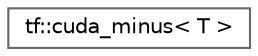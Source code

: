 digraph "类继承关系图"
{
 // LATEX_PDF_SIZE
  bgcolor="transparent";
  edge [fontname=Helvetica,fontsize=10,labelfontname=Helvetica,labelfontsize=10];
  node [fontname=Helvetica,fontsize=10,shape=box,height=0.2,width=0.4];
  rankdir="LR";
  Node0 [id="Node000000",label="tf::cuda_minus\< T \>",height=0.2,width=0.4,color="grey40", fillcolor="white", style="filled",URL="$structtf_1_1cuda__minus.html",tooltip=" "];
}
